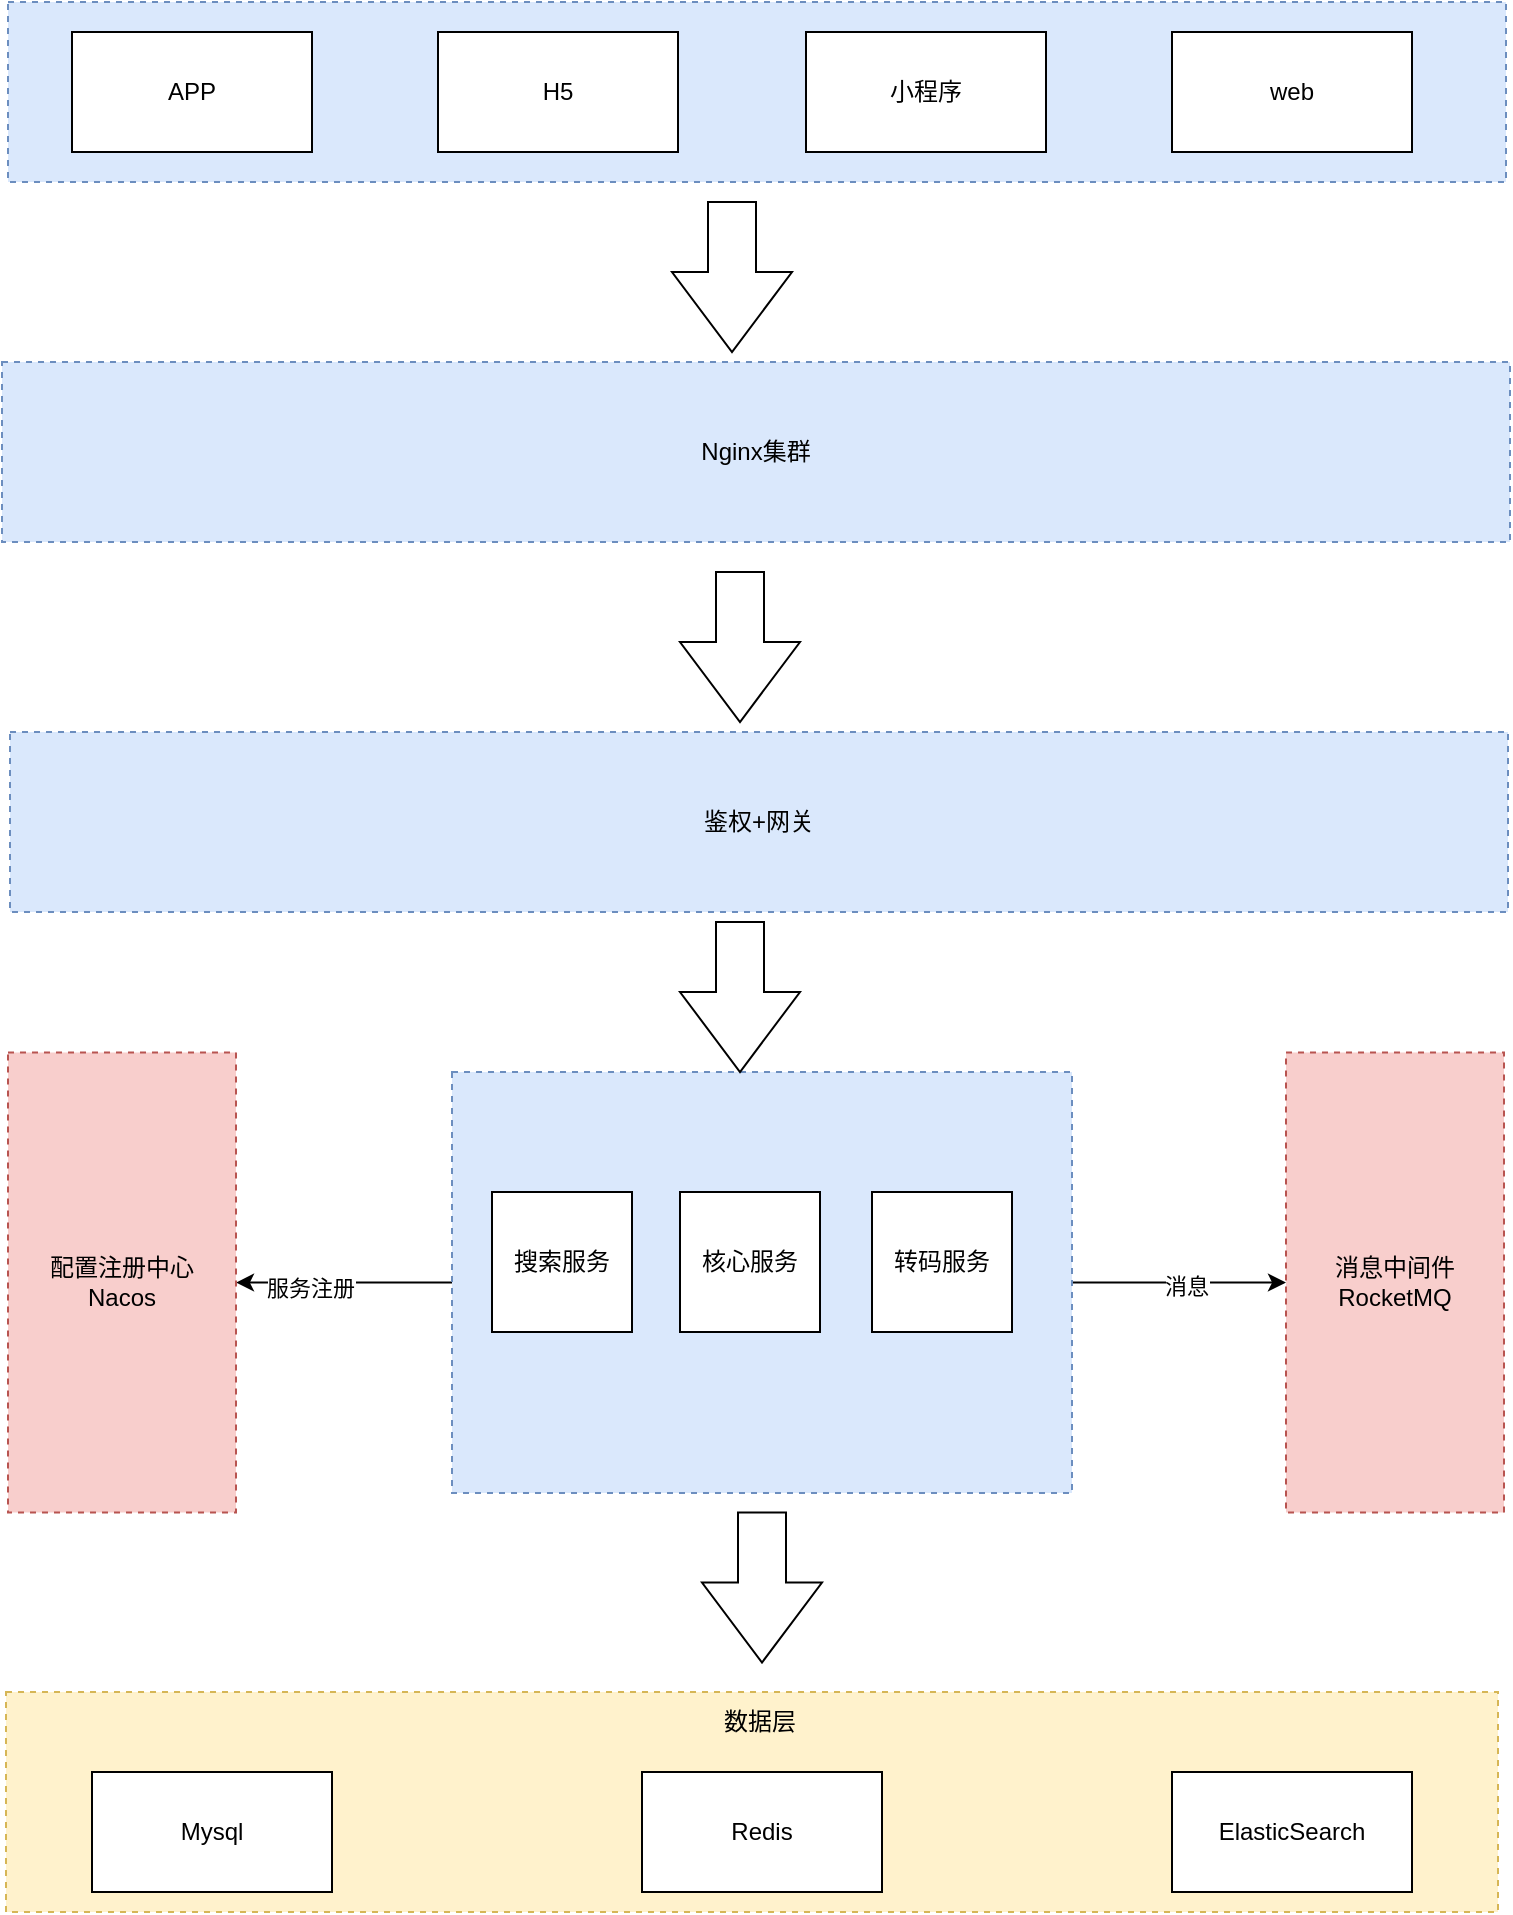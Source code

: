 <mxfile version="21.1.2" type="github" pages="2">
  <diagram name="微服务前" id="_a4S-tATns31d3K14dym">
    <mxGraphModel dx="1194" dy="741" grid="0" gridSize="10" guides="1" tooltips="1" connect="1" arrows="1" fold="1" page="1" pageScale="1" pageWidth="827" pageHeight="1169" math="0" shadow="0">
      <root>
        <mxCell id="0" />
        <mxCell id="1" parent="0" />
        <mxCell id="shC-7DDleoFec8rbtkZp-5" value="" style="rounded=0;whiteSpace=wrap;html=1;fillColor=#dae8fc;strokeColor=#6c8ebf;dashed=1;" vertex="1" parent="1">
          <mxGeometry x="38" y="34" width="749" height="90" as="geometry" />
        </mxCell>
        <mxCell id="shC-7DDleoFec8rbtkZp-1" value="APP" style="rounded=0;whiteSpace=wrap;html=1;" vertex="1" parent="1">
          <mxGeometry x="70" y="49" width="120" height="60" as="geometry" />
        </mxCell>
        <mxCell id="shC-7DDleoFec8rbtkZp-2" value="H5" style="rounded=0;whiteSpace=wrap;html=1;" vertex="1" parent="1">
          <mxGeometry x="253" y="49" width="120" height="60" as="geometry" />
        </mxCell>
        <mxCell id="shC-7DDleoFec8rbtkZp-3" value="小程序" style="rounded=0;whiteSpace=wrap;html=1;" vertex="1" parent="1">
          <mxGeometry x="437" y="49" width="120" height="60" as="geometry" />
        </mxCell>
        <mxCell id="shC-7DDleoFec8rbtkZp-4" value="web" style="rounded=0;whiteSpace=wrap;html=1;" vertex="1" parent="1">
          <mxGeometry x="620" y="49" width="120" height="60" as="geometry" />
        </mxCell>
        <mxCell id="shC-7DDleoFec8rbtkZp-6" value="Nginx集群" style="rounded=0;whiteSpace=wrap;html=1;fillColor=#dae8fc;strokeColor=#6c8ebf;dashed=1;" vertex="1" parent="1">
          <mxGeometry x="35" y="214" width="754" height="90" as="geometry" />
        </mxCell>
        <mxCell id="shC-7DDleoFec8rbtkZp-9" value="" style="html=1;shadow=0;dashed=0;align=center;verticalAlign=middle;shape=mxgraph.arrows2.arrow;dy=0.6;dx=40;direction=south;notch=0;" vertex="1" parent="1">
          <mxGeometry x="370" y="134" width="60" height="75" as="geometry" />
        </mxCell>
        <mxCell id="shC-7DDleoFec8rbtkZp-10" value="鉴权+网关" style="rounded=0;whiteSpace=wrap;html=1;fillColor=#dae8fc;strokeColor=#6c8ebf;dashed=1;" vertex="1" parent="1">
          <mxGeometry x="39" y="399" width="749" height="90" as="geometry" />
        </mxCell>
        <mxCell id="shC-7DDleoFec8rbtkZp-28" value="" style="edgeStyle=orthogonalEdgeStyle;rounded=0;orthogonalLoop=1;jettySize=auto;html=1;" edge="1" parent="1" source="shC-7DDleoFec8rbtkZp-11" target="shC-7DDleoFec8rbtkZp-22">
          <mxGeometry relative="1" as="geometry" />
        </mxCell>
        <mxCell id="shC-7DDleoFec8rbtkZp-38" value="服务注册" style="edgeLabel;html=1;align=center;verticalAlign=middle;resizable=0;points=[];" vertex="1" connectable="0" parent="shC-7DDleoFec8rbtkZp-28">
          <mxGeometry x="0.318" y="2" relative="1" as="geometry">
            <mxPoint as="offset" />
          </mxGeometry>
        </mxCell>
        <mxCell id="shC-7DDleoFec8rbtkZp-40" value="" style="edgeStyle=orthogonalEdgeStyle;rounded=0;orthogonalLoop=1;jettySize=auto;html=1;" edge="1" parent="1" source="shC-7DDleoFec8rbtkZp-11" target="shC-7DDleoFec8rbtkZp-18">
          <mxGeometry relative="1" as="geometry" />
        </mxCell>
        <mxCell id="shC-7DDleoFec8rbtkZp-42" value="消息" style="edgeLabel;html=1;align=center;verticalAlign=middle;resizable=0;points=[];" vertex="1" connectable="0" parent="shC-7DDleoFec8rbtkZp-40">
          <mxGeometry x="0.06" y="-1" relative="1" as="geometry">
            <mxPoint as="offset" />
          </mxGeometry>
        </mxCell>
        <mxCell id="shC-7DDleoFec8rbtkZp-11" value="" style="rounded=0;whiteSpace=wrap;html=1;fillColor=#dae8fc;strokeColor=#6c8ebf;dashed=1;" vertex="1" parent="1">
          <mxGeometry x="260" y="569" width="310" height="210.5" as="geometry" />
        </mxCell>
        <mxCell id="shC-7DDleoFec8rbtkZp-12" value="核心服务" style="whiteSpace=wrap;html=1;aspect=fixed;" vertex="1" parent="1">
          <mxGeometry x="374" y="629" width="70" height="70" as="geometry" />
        </mxCell>
        <mxCell id="shC-7DDleoFec8rbtkZp-13" value="搜索服务" style="whiteSpace=wrap;html=1;aspect=fixed;" vertex="1" parent="1">
          <mxGeometry x="280" y="629" width="70" height="70" as="geometry" />
        </mxCell>
        <mxCell id="shC-7DDleoFec8rbtkZp-14" value="转码服务" style="whiteSpace=wrap;html=1;aspect=fixed;" vertex="1" parent="1">
          <mxGeometry x="470" y="629" width="70" height="70" as="geometry" />
        </mxCell>
        <mxCell id="shC-7DDleoFec8rbtkZp-15" style="edgeStyle=orthogonalEdgeStyle;rounded=0;orthogonalLoop=1;jettySize=auto;html=1;exitX=0.5;exitY=1;exitDx=0;exitDy=0;" edge="1" parent="1" source="shC-7DDleoFec8rbtkZp-11" target="shC-7DDleoFec8rbtkZp-11">
          <mxGeometry relative="1" as="geometry" />
        </mxCell>
        <mxCell id="shC-7DDleoFec8rbtkZp-18" value="消息中间件&lt;br&gt;RocketMQ" style="rounded=0;whiteSpace=wrap;html=1;fillColor=#f8cecc;strokeColor=#b85450;dashed=1;" vertex="1" parent="1">
          <mxGeometry x="677" y="559.25" width="109" height="230" as="geometry" />
        </mxCell>
        <mxCell id="shC-7DDleoFec8rbtkZp-22" value="配置注册中心&lt;br&gt;Nacos" style="rounded=0;whiteSpace=wrap;html=1;fillColor=#f8cecc;strokeColor=#b85450;dashed=1;" vertex="1" parent="1">
          <mxGeometry x="38" y="559.25" width="114" height="230" as="geometry" />
        </mxCell>
        <mxCell id="shC-7DDleoFec8rbtkZp-23" value="" style="html=1;shadow=0;dashed=0;align=center;verticalAlign=middle;shape=mxgraph.arrows2.arrow;dy=0.6;dx=40;direction=south;notch=0;" vertex="1" parent="1">
          <mxGeometry x="374" y="319" width="60" height="75" as="geometry" />
        </mxCell>
        <mxCell id="shC-7DDleoFec8rbtkZp-45" value="" style="html=1;shadow=0;dashed=0;align=center;verticalAlign=middle;shape=mxgraph.arrows2.arrow;dy=0.6;dx=40;direction=south;notch=0;" vertex="1" parent="1">
          <mxGeometry x="374" y="494" width="60" height="75" as="geometry" />
        </mxCell>
        <mxCell id="shC-7DDleoFec8rbtkZp-46" value="" style="rounded=0;whiteSpace=wrap;html=1;fillColor=#fff2cc;strokeColor=#d6b656;dashed=1;" vertex="1" parent="1">
          <mxGeometry x="37" y="879" width="746" height="110" as="geometry" />
        </mxCell>
        <mxCell id="shC-7DDleoFec8rbtkZp-47" value="Mysql" style="rounded=0;whiteSpace=wrap;html=1;" vertex="1" parent="1">
          <mxGeometry x="80" y="919" width="120" height="60" as="geometry" />
        </mxCell>
        <mxCell id="shC-7DDleoFec8rbtkZp-48" value="Redis" style="rounded=0;whiteSpace=wrap;html=1;" vertex="1" parent="1">
          <mxGeometry x="355" y="919" width="120" height="60" as="geometry" />
        </mxCell>
        <mxCell id="shC-7DDleoFec8rbtkZp-49" value="ElasticSearch" style="rounded=0;whiteSpace=wrap;html=1;" vertex="1" parent="1">
          <mxGeometry x="620" y="919" width="120" height="60" as="geometry" />
        </mxCell>
        <mxCell id="shC-7DDleoFec8rbtkZp-50" value="" style="html=1;shadow=0;dashed=0;align=center;verticalAlign=middle;shape=mxgraph.arrows2.arrow;dy=0.6;dx=40;direction=south;notch=0;" vertex="1" parent="1">
          <mxGeometry x="385" y="789.25" width="60" height="75" as="geometry" />
        </mxCell>
        <mxCell id="shC-7DDleoFec8rbtkZp-51" value="数据层" style="text;html=1;strokeColor=none;fillColor=none;align=center;verticalAlign=middle;whiteSpace=wrap;rounded=0;" vertex="1" parent="1">
          <mxGeometry x="384" y="879" width="60" height="30" as="geometry" />
        </mxCell>
      </root>
    </mxGraphModel>
  </diagram>
  <diagram name="微服务后" id="LJNyjDLRI2TbEpuz0DD8">
    <mxGraphModel dx="1194" dy="741" grid="0" gridSize="10" guides="1" tooltips="1" connect="1" arrows="1" fold="1" page="1" pageScale="1" pageWidth="827" pageHeight="1169" math="0" shadow="0">
      <root>
        <mxCell id="UaQl-jpzuBdEdr0FgFXi-0" />
        <mxCell id="UaQl-jpzuBdEdr0FgFXi-1" parent="UaQl-jpzuBdEdr0FgFXi-0" />
        <mxCell id="UaQl-jpzuBdEdr0FgFXi-2" value="" style="rounded=0;whiteSpace=wrap;html=1;fillColor=#dae8fc;strokeColor=#6c8ebf;dashed=1;" vertex="1" parent="UaQl-jpzuBdEdr0FgFXi-1">
          <mxGeometry x="35" y="35" width="758" height="90" as="geometry" />
        </mxCell>
        <mxCell id="UaQl-jpzuBdEdr0FgFXi-3" value="APP" style="rounded=0;whiteSpace=wrap;html=1;" vertex="1" parent="UaQl-jpzuBdEdr0FgFXi-1">
          <mxGeometry x="70" y="50" width="120" height="60" as="geometry" />
        </mxCell>
        <mxCell id="UaQl-jpzuBdEdr0FgFXi-4" value="H5" style="rounded=0;whiteSpace=wrap;html=1;" vertex="1" parent="UaQl-jpzuBdEdr0FgFXi-1">
          <mxGeometry x="253" y="50" width="120" height="60" as="geometry" />
        </mxCell>
        <mxCell id="UaQl-jpzuBdEdr0FgFXi-5" value="小程序" style="rounded=0;whiteSpace=wrap;html=1;" vertex="1" parent="UaQl-jpzuBdEdr0FgFXi-1">
          <mxGeometry x="437" y="50" width="120" height="60" as="geometry" />
        </mxCell>
        <mxCell id="UaQl-jpzuBdEdr0FgFXi-6" value="web" style="rounded=0;whiteSpace=wrap;html=1;" vertex="1" parent="UaQl-jpzuBdEdr0FgFXi-1">
          <mxGeometry x="620" y="50" width="120" height="60" as="geometry" />
        </mxCell>
        <mxCell id="UaQl-jpzuBdEdr0FgFXi-7" value="Nginx集群" style="rounded=0;whiteSpace=wrap;html=1;fillColor=#dae8fc;strokeColor=#6c8ebf;dashed=1;" vertex="1" parent="UaQl-jpzuBdEdr0FgFXi-1">
          <mxGeometry x="32" y="215" width="766" height="90" as="geometry" />
        </mxCell>
        <mxCell id="UaQl-jpzuBdEdr0FgFXi-8" value="" style="html=1;shadow=0;dashed=0;align=center;verticalAlign=middle;shape=mxgraph.arrows2.arrow;dy=0.6;dx=40;direction=south;notch=0;" vertex="1" parent="UaQl-jpzuBdEdr0FgFXi-1">
          <mxGeometry x="370" y="135" width="60" height="75" as="geometry" />
        </mxCell>
        <mxCell id="UaQl-jpzuBdEdr0FgFXi-9" value="鉴权+网关" style="rounded=0;whiteSpace=wrap;html=1;fillColor=#dae8fc;strokeColor=#6c8ebf;dashed=1;" vertex="1" parent="UaQl-jpzuBdEdr0FgFXi-1">
          <mxGeometry x="31" y="400" width="767" height="90" as="geometry" />
        </mxCell>
        <mxCell id="UaQl-jpzuBdEdr0FgFXi-10" value="" style="edgeStyle=orthogonalEdgeStyle;rounded=0;orthogonalLoop=1;jettySize=auto;html=1;" edge="1" parent="UaQl-jpzuBdEdr0FgFXi-1" source="UaQl-jpzuBdEdr0FgFXi-14" target="UaQl-jpzuBdEdr0FgFXi-20">
          <mxGeometry relative="1" as="geometry" />
        </mxCell>
        <mxCell id="UaQl-jpzuBdEdr0FgFXi-11" value="服务注册" style="edgeLabel;html=1;align=center;verticalAlign=middle;resizable=0;points=[];" vertex="1" connectable="0" parent="UaQl-jpzuBdEdr0FgFXi-10">
          <mxGeometry x="0.318" y="2" relative="1" as="geometry">
            <mxPoint as="offset" />
          </mxGeometry>
        </mxCell>
        <mxCell id="UaQl-jpzuBdEdr0FgFXi-12" value="" style="edgeStyle=orthogonalEdgeStyle;rounded=0;orthogonalLoop=1;jettySize=auto;html=1;" edge="1" parent="UaQl-jpzuBdEdr0FgFXi-1" source="UaQl-jpzuBdEdr0FgFXi-14" target="UaQl-jpzuBdEdr0FgFXi-19">
          <mxGeometry relative="1" as="geometry" />
        </mxCell>
        <mxCell id="UaQl-jpzuBdEdr0FgFXi-13" value="消息" style="edgeLabel;html=1;align=center;verticalAlign=middle;resizable=0;points=[];" vertex="1" connectable="0" parent="UaQl-jpzuBdEdr0FgFXi-12">
          <mxGeometry x="0.06" y="-1" relative="1" as="geometry">
            <mxPoint as="offset" />
          </mxGeometry>
        </mxCell>
        <mxCell id="UaQl-jpzuBdEdr0FgFXi-14" value="" style="rounded=0;whiteSpace=wrap;html=1;fillColor=#dae8fc;strokeColor=#6c8ebf;dashed=1;" vertex="1" parent="UaQl-jpzuBdEdr0FgFXi-1">
          <mxGeometry x="260" y="570" width="310" height="210.5" as="geometry" />
        </mxCell>
        <mxCell id="UaQl-jpzuBdEdr0FgFXi-15" value="核心服务" style="whiteSpace=wrap;html=1;aspect=fixed;" vertex="1" parent="UaQl-jpzuBdEdr0FgFXi-1">
          <mxGeometry x="374" y="597" width="70" height="70" as="geometry" />
        </mxCell>
        <mxCell id="UaQl-jpzuBdEdr0FgFXi-16" value="搜索服务" style="whiteSpace=wrap;html=1;aspect=fixed;" vertex="1" parent="UaQl-jpzuBdEdr0FgFXi-1">
          <mxGeometry x="278" y="596" width="70" height="70" as="geometry" />
        </mxCell>
        <mxCell id="UaQl-jpzuBdEdr0FgFXi-17" value="转码服务" style="whiteSpace=wrap;html=1;aspect=fixed;" vertex="1" parent="UaQl-jpzuBdEdr0FgFXi-1">
          <mxGeometry x="470" y="597" width="70" height="70" as="geometry" />
        </mxCell>
        <mxCell id="UaQl-jpzuBdEdr0FgFXi-18" style="edgeStyle=orthogonalEdgeStyle;rounded=0;orthogonalLoop=1;jettySize=auto;html=1;exitX=0.5;exitY=1;exitDx=0;exitDy=0;" edge="1" parent="UaQl-jpzuBdEdr0FgFXi-1" source="UaQl-jpzuBdEdr0FgFXi-14" target="UaQl-jpzuBdEdr0FgFXi-14">
          <mxGeometry relative="1" as="geometry" />
        </mxCell>
        <mxCell id="UaQl-jpzuBdEdr0FgFXi-19" value="消息中间件&lt;br&gt;RocketMQ" style="rounded=0;whiteSpace=wrap;html=1;fillColor=#f8cecc;strokeColor=#b85450;dashed=1;" vertex="1" parent="UaQl-jpzuBdEdr0FgFXi-1">
          <mxGeometry x="670" y="560.25" width="121" height="230" as="geometry" />
        </mxCell>
        <mxCell id="UaQl-jpzuBdEdr0FgFXi-20" value="配置注册中心&lt;br&gt;Nacos" style="rounded=0;whiteSpace=wrap;html=1;fillColor=#f8cecc;strokeColor=#b85450;dashed=1;" vertex="1" parent="UaQl-jpzuBdEdr0FgFXi-1">
          <mxGeometry x="31" y="560.25" width="124" height="230" as="geometry" />
        </mxCell>
        <mxCell id="UaQl-jpzuBdEdr0FgFXi-21" value="" style="html=1;shadow=0;dashed=0;align=center;verticalAlign=middle;shape=mxgraph.arrows2.arrow;dy=0.6;dx=40;direction=south;notch=0;" vertex="1" parent="UaQl-jpzuBdEdr0FgFXi-1">
          <mxGeometry x="374" y="320" width="60" height="75" as="geometry" />
        </mxCell>
        <mxCell id="UaQl-jpzuBdEdr0FgFXi-22" value="" style="html=1;shadow=0;dashed=0;align=center;verticalAlign=middle;shape=mxgraph.arrows2.arrow;dy=0.6;dx=40;direction=south;notch=0;" vertex="1" parent="UaQl-jpzuBdEdr0FgFXi-1">
          <mxGeometry x="374" y="495" width="60" height="75" as="geometry" />
        </mxCell>
        <mxCell id="UaQl-jpzuBdEdr0FgFXi-23" value="" style="rounded=0;whiteSpace=wrap;html=1;fillColor=#fff2cc;strokeColor=#d6b656;dashed=1;" vertex="1" parent="UaQl-jpzuBdEdr0FgFXi-1">
          <mxGeometry x="25" y="880" width="764" height="110" as="geometry" />
        </mxCell>
        <mxCell id="UaQl-jpzuBdEdr0FgFXi-24" value="Mysql" style="rounded=0;whiteSpace=wrap;html=1;" vertex="1" parent="UaQl-jpzuBdEdr0FgFXi-1">
          <mxGeometry x="80" y="920" width="120" height="60" as="geometry" />
        </mxCell>
        <mxCell id="UaQl-jpzuBdEdr0FgFXi-25" value="Redis" style="rounded=0;whiteSpace=wrap;html=1;" vertex="1" parent="UaQl-jpzuBdEdr0FgFXi-1">
          <mxGeometry x="355" y="920" width="120" height="60" as="geometry" />
        </mxCell>
        <mxCell id="UaQl-jpzuBdEdr0FgFXi-26" value="ElasticSearch" style="rounded=0;whiteSpace=wrap;html=1;" vertex="1" parent="UaQl-jpzuBdEdr0FgFXi-1">
          <mxGeometry x="620" y="920" width="120" height="60" as="geometry" />
        </mxCell>
        <mxCell id="UaQl-jpzuBdEdr0FgFXi-27" value="" style="html=1;shadow=0;dashed=0;align=center;verticalAlign=middle;shape=mxgraph.arrows2.arrow;dy=0.6;dx=40;direction=south;notch=0;" vertex="1" parent="UaQl-jpzuBdEdr0FgFXi-1">
          <mxGeometry x="385" y="790.25" width="60" height="75" as="geometry" />
        </mxCell>
        <mxCell id="UaQl-jpzuBdEdr0FgFXi-28" value="数据层" style="text;html=1;strokeColor=none;fillColor=none;align=center;verticalAlign=middle;whiteSpace=wrap;rounded=0;" vertex="1" parent="UaQl-jpzuBdEdr0FgFXi-1">
          <mxGeometry x="384" y="880" width="60" height="30" as="geometry" />
        </mxCell>
        <mxCell id="QuMA5IO1-pXMRnchMYrW-0" value="考试服务" style="whiteSpace=wrap;html=1;aspect=fixed;fillColor=#ffe6cc;strokeColor=#d79b00;" vertex="1" parent="UaQl-jpzuBdEdr0FgFXi-1">
          <mxGeometry x="280" y="697" width="70" height="70" as="geometry" />
        </mxCell>
        <mxCell id="QuMA5IO1-pXMRnchMYrW-1" value="问卷服务" style="whiteSpace=wrap;html=1;aspect=fixed;fillColor=#ffe6cc;strokeColor=#d79b00;" vertex="1" parent="UaQl-jpzuBdEdr0FgFXi-1">
          <mxGeometry x="470" y="699" width="70" height="70" as="geometry" />
        </mxCell>
      </root>
    </mxGraphModel>
  </diagram>
</mxfile>

